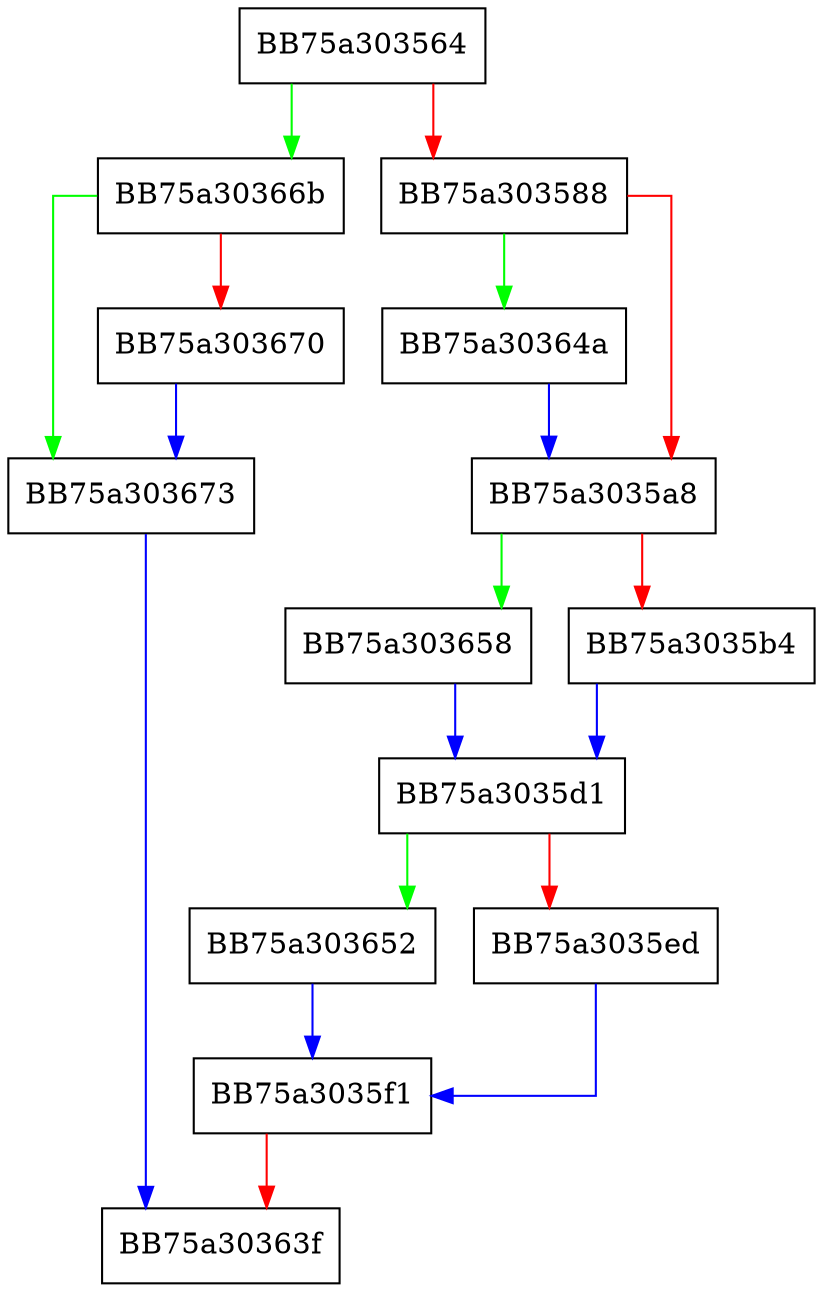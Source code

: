 digraph msil_emit_pop_op {
  node [shape="box"];
  graph [splines=ortho];
  BB75a303564 -> BB75a30366b [color="green"];
  BB75a303564 -> BB75a303588 [color="red"];
  BB75a303588 -> BB75a30364a [color="green"];
  BB75a303588 -> BB75a3035a8 [color="red"];
  BB75a3035a8 -> BB75a303658 [color="green"];
  BB75a3035a8 -> BB75a3035b4 [color="red"];
  BB75a3035b4 -> BB75a3035d1 [color="blue"];
  BB75a3035d1 -> BB75a303652 [color="green"];
  BB75a3035d1 -> BB75a3035ed [color="red"];
  BB75a3035ed -> BB75a3035f1 [color="blue"];
  BB75a3035f1 -> BB75a30363f [color="red"];
  BB75a30364a -> BB75a3035a8 [color="blue"];
  BB75a303652 -> BB75a3035f1 [color="blue"];
  BB75a303658 -> BB75a3035d1 [color="blue"];
  BB75a30366b -> BB75a303673 [color="green"];
  BB75a30366b -> BB75a303670 [color="red"];
  BB75a303670 -> BB75a303673 [color="blue"];
  BB75a303673 -> BB75a30363f [color="blue"];
}